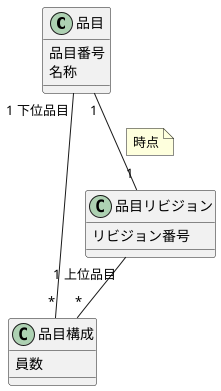 @startuml

class 品目 {
  品目番号
  名称
}

class 品目構成 {
  員数
}

class 品目リビジョン {
  リビジョン番号
}

品目 "1 下位品目"--"*" 品目構成
品目 "1"--"1" 品目リビジョン
note on link : 時点
品目リビジョン "1 上位品目"--"*" 品目構成

@enduml
